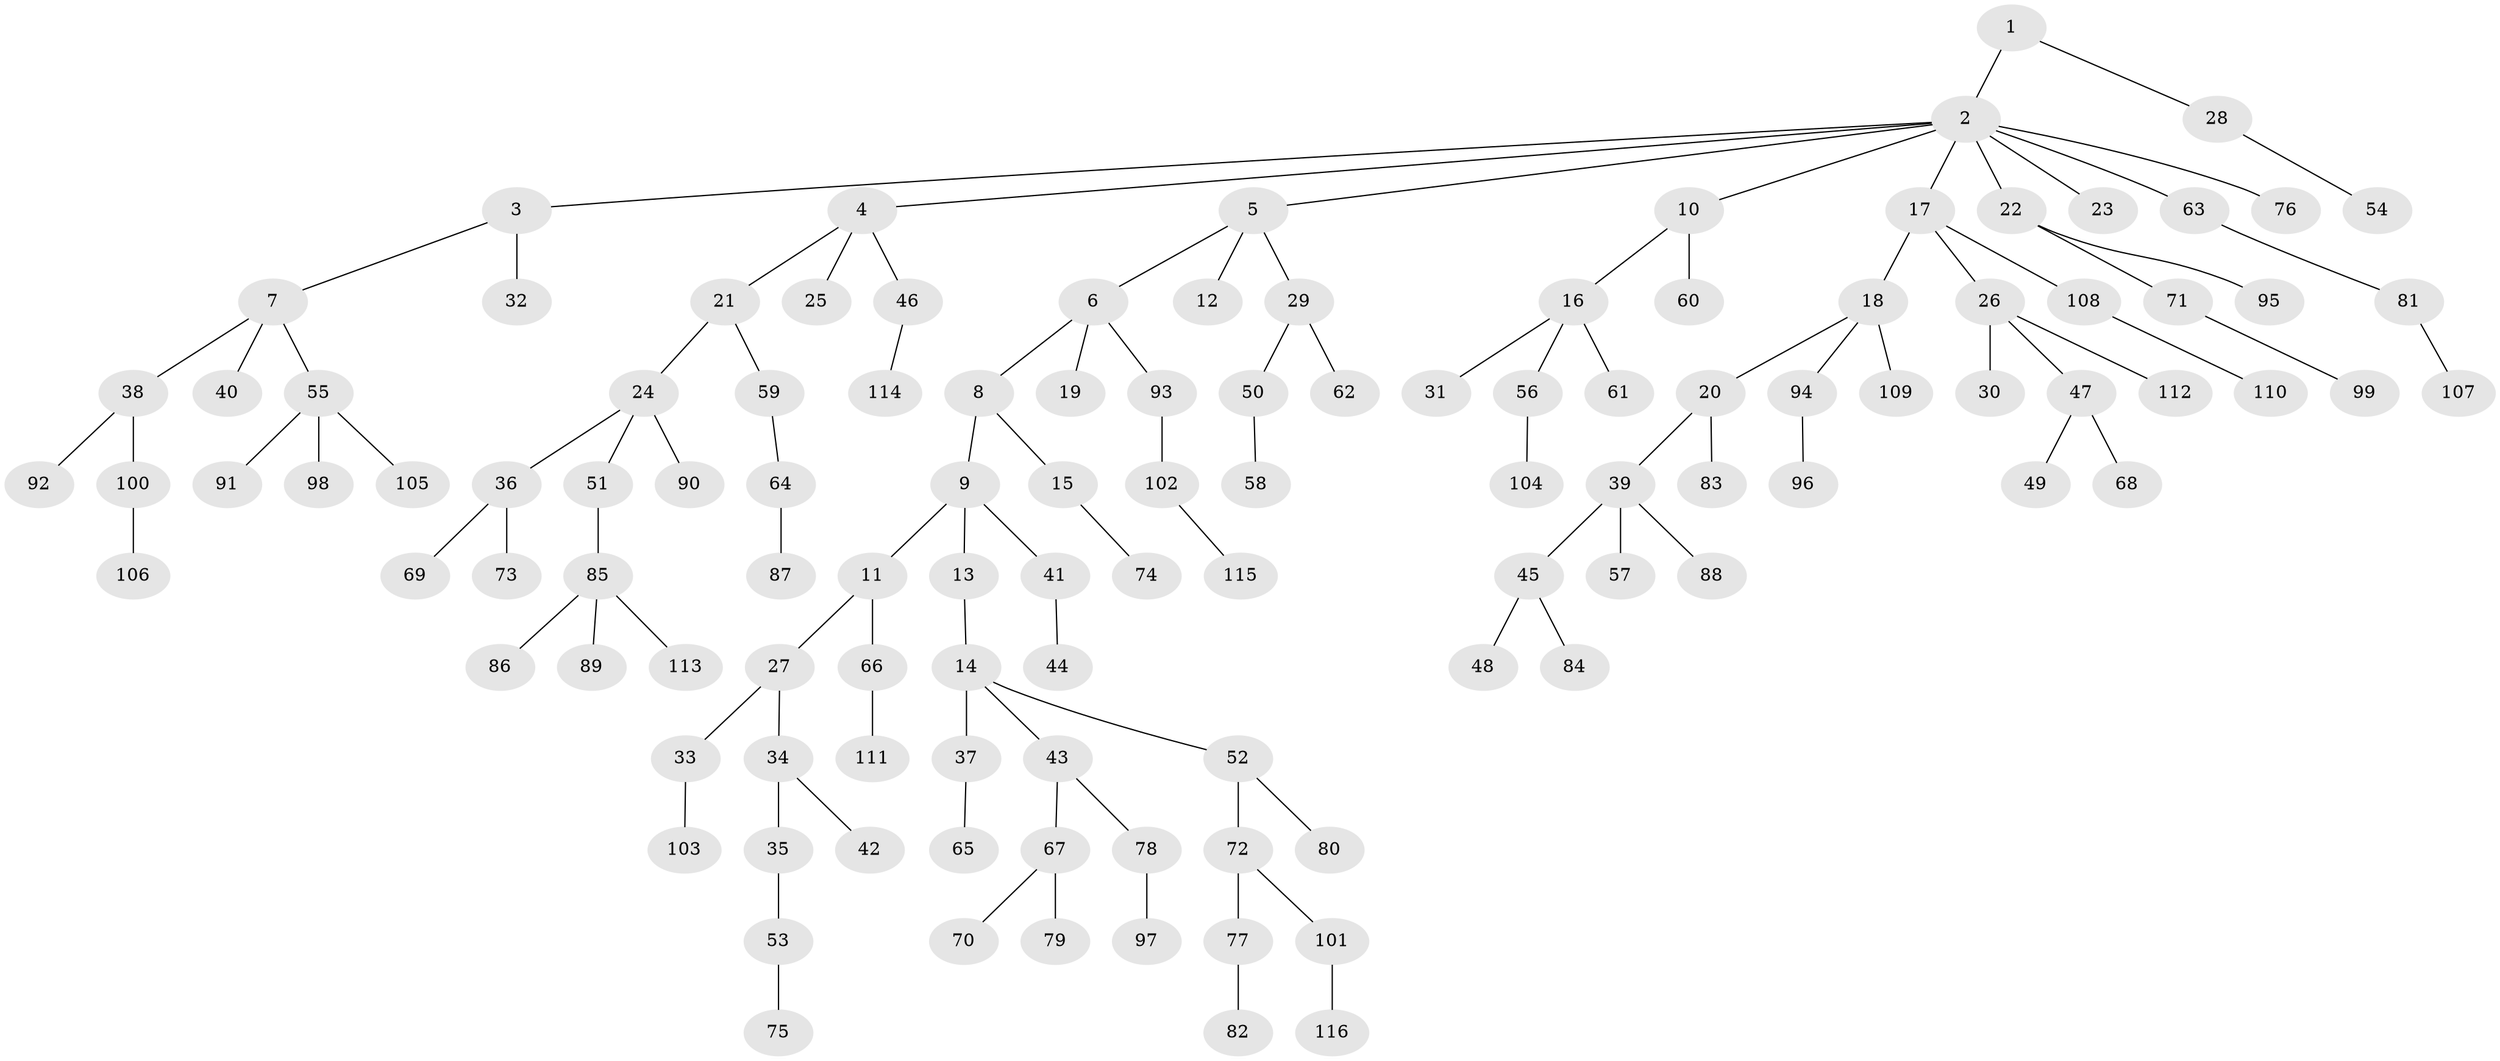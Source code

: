 // Generated by graph-tools (version 1.1) at 2025/02/03/09/25 03:02:24]
// undirected, 116 vertices, 115 edges
graph export_dot {
graph [start="1"]
  node [color=gray90,style=filled];
  1;
  2;
  3;
  4;
  5;
  6;
  7;
  8;
  9;
  10;
  11;
  12;
  13;
  14;
  15;
  16;
  17;
  18;
  19;
  20;
  21;
  22;
  23;
  24;
  25;
  26;
  27;
  28;
  29;
  30;
  31;
  32;
  33;
  34;
  35;
  36;
  37;
  38;
  39;
  40;
  41;
  42;
  43;
  44;
  45;
  46;
  47;
  48;
  49;
  50;
  51;
  52;
  53;
  54;
  55;
  56;
  57;
  58;
  59;
  60;
  61;
  62;
  63;
  64;
  65;
  66;
  67;
  68;
  69;
  70;
  71;
  72;
  73;
  74;
  75;
  76;
  77;
  78;
  79;
  80;
  81;
  82;
  83;
  84;
  85;
  86;
  87;
  88;
  89;
  90;
  91;
  92;
  93;
  94;
  95;
  96;
  97;
  98;
  99;
  100;
  101;
  102;
  103;
  104;
  105;
  106;
  107;
  108;
  109;
  110;
  111;
  112;
  113;
  114;
  115;
  116;
  1 -- 2;
  1 -- 28;
  2 -- 3;
  2 -- 4;
  2 -- 5;
  2 -- 10;
  2 -- 17;
  2 -- 22;
  2 -- 23;
  2 -- 63;
  2 -- 76;
  3 -- 7;
  3 -- 32;
  4 -- 21;
  4 -- 25;
  4 -- 46;
  5 -- 6;
  5 -- 12;
  5 -- 29;
  6 -- 8;
  6 -- 19;
  6 -- 93;
  7 -- 38;
  7 -- 40;
  7 -- 55;
  8 -- 9;
  8 -- 15;
  9 -- 11;
  9 -- 13;
  9 -- 41;
  10 -- 16;
  10 -- 60;
  11 -- 27;
  11 -- 66;
  13 -- 14;
  14 -- 37;
  14 -- 43;
  14 -- 52;
  15 -- 74;
  16 -- 31;
  16 -- 56;
  16 -- 61;
  17 -- 18;
  17 -- 26;
  17 -- 108;
  18 -- 20;
  18 -- 94;
  18 -- 109;
  20 -- 39;
  20 -- 83;
  21 -- 24;
  21 -- 59;
  22 -- 71;
  22 -- 95;
  24 -- 36;
  24 -- 51;
  24 -- 90;
  26 -- 30;
  26 -- 47;
  26 -- 112;
  27 -- 33;
  27 -- 34;
  28 -- 54;
  29 -- 50;
  29 -- 62;
  33 -- 103;
  34 -- 35;
  34 -- 42;
  35 -- 53;
  36 -- 69;
  36 -- 73;
  37 -- 65;
  38 -- 92;
  38 -- 100;
  39 -- 45;
  39 -- 57;
  39 -- 88;
  41 -- 44;
  43 -- 67;
  43 -- 78;
  45 -- 48;
  45 -- 84;
  46 -- 114;
  47 -- 49;
  47 -- 68;
  50 -- 58;
  51 -- 85;
  52 -- 72;
  52 -- 80;
  53 -- 75;
  55 -- 91;
  55 -- 98;
  55 -- 105;
  56 -- 104;
  59 -- 64;
  63 -- 81;
  64 -- 87;
  66 -- 111;
  67 -- 70;
  67 -- 79;
  71 -- 99;
  72 -- 77;
  72 -- 101;
  77 -- 82;
  78 -- 97;
  81 -- 107;
  85 -- 86;
  85 -- 89;
  85 -- 113;
  93 -- 102;
  94 -- 96;
  100 -- 106;
  101 -- 116;
  102 -- 115;
  108 -- 110;
}
